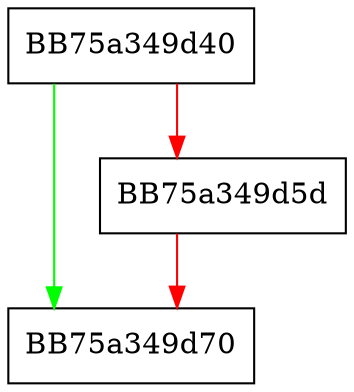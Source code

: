 digraph must_unload_page {
  node [shape="box"];
  graph [splines=ortho];
  BB75a349d40 -> BB75a349d70 [color="green"];
  BB75a349d40 -> BB75a349d5d [color="red"];
  BB75a349d5d -> BB75a349d70 [color="red"];
}